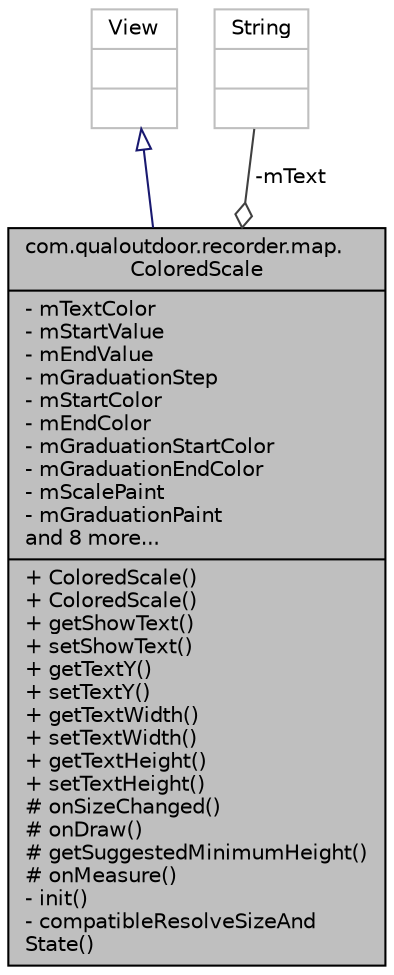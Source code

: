 digraph "com.qualoutdoor.recorder.map.ColoredScale"
{
  edge [fontname="Helvetica",fontsize="10",labelfontname="Helvetica",labelfontsize="10"];
  node [fontname="Helvetica",fontsize="10",shape=record];
  Node1 [label="{com.qualoutdoor.recorder.map.\lColoredScale\n|- mTextColor\l- mStartValue\l- mEndValue\l- mGraduationStep\l- mStartColor\l- mEndColor\l- mGraduationStartColor\l- mGraduationEndColor\l- mScalePaint\l- mGraduationPaint\land 8 more...\l|+ ColoredScale()\l+ ColoredScale()\l+ getShowText()\l+ setShowText()\l+ getTextY()\l+ setTextY()\l+ getTextWidth()\l+ setTextWidth()\l+ getTextHeight()\l+ setTextHeight()\l# onSizeChanged()\l# onDraw()\l# getSuggestedMinimumHeight()\l# onMeasure()\l- init()\l- compatibleResolveSizeAnd\lState()\l}",height=0.2,width=0.4,color="black", fillcolor="grey75", style="filled" fontcolor="black"];
  Node2 -> Node1 [dir="back",color="midnightblue",fontsize="10",style="solid",arrowtail="onormal"];
  Node2 [label="{View\n||}",height=0.2,width=0.4,color="grey75", fillcolor="white", style="filled"];
  Node3 -> Node1 [color="grey25",fontsize="10",style="solid",label=" -mText" ,arrowhead="odiamond"];
  Node3 [label="{String\n||}",height=0.2,width=0.4,color="grey75", fillcolor="white", style="filled"];
}
